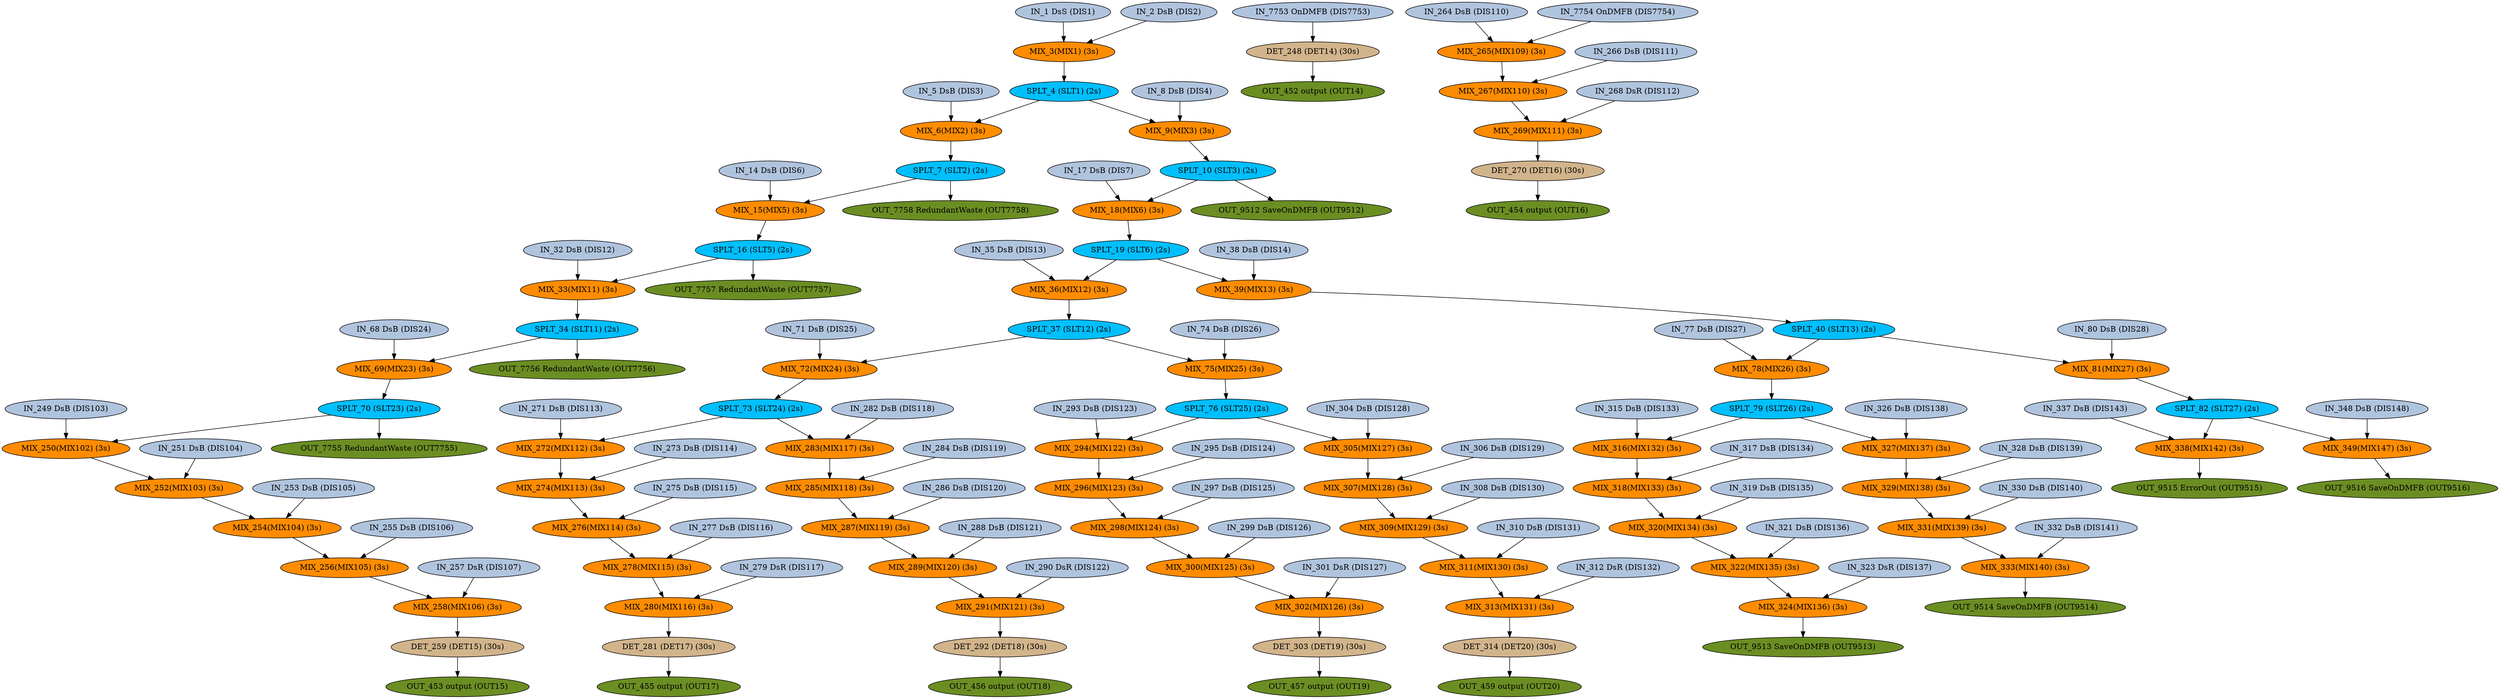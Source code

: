 digraph G {
1 [label = "IN_1 DsS (DIS1)\n" fillcolor=lightsteelblue, style=filled];
1 -> 3;
2 [label = "IN_2 DsB (DIS2)\n" fillcolor=lightsteelblue, style=filled];
2 -> 3;
3 [label = "MIX_3(MIX1) (3s)\n" fillcolor=darkorange, style=filled];
3 -> 4;
4 [label = "SPLT_4 (SLT1) (2s)\n" fillcolor=deepskyblue, style=filled];
4 -> 6;
4 -> 9;
5 [label = "IN_5 DsB (DIS3)\n" fillcolor=lightsteelblue, style=filled];
5 -> 6;
6 [label = "MIX_6(MIX2) (3s)\n" fillcolor=darkorange, style=filled];
6 -> 7;
7 [label = "SPLT_7 (SLT2) (2s)\n" fillcolor=deepskyblue, style=filled];
7 -> 15;
7 -> 7758;
8 [label = "IN_8 DsB (DIS4)\n" fillcolor=lightsteelblue, style=filled];
8 -> 9;
9 [label = "MIX_9(MIX3) (3s)\n" fillcolor=darkorange, style=filled];
9 -> 10;
10 [label = "SPLT_10 (SLT3) (2s)\n" fillcolor=deepskyblue, style=filled];
10 -> 18;
10 -> 9512;
14 [label = "IN_14 DsB (DIS6)\n" fillcolor=lightsteelblue, style=filled];
14 -> 15;
15 [label = "MIX_15(MIX5) (3s)\n" fillcolor=darkorange, style=filled];
15 -> 16;
16 [label = "SPLT_16 (SLT5) (2s)\n" fillcolor=deepskyblue, style=filled];
16 -> 33;
16 -> 7757;
17 [label = "IN_17 DsB (DIS7)\n" fillcolor=lightsteelblue, style=filled];
17 -> 18;
18 [label = "MIX_18(MIX6) (3s)\n" fillcolor=darkorange, style=filled];
18 -> 19;
19 [label = "SPLT_19 (SLT6) (2s)\n" fillcolor=deepskyblue, style=filled];
19 -> 36;
19 -> 39;
32 [label = "IN_32 DsB (DIS12)\n" fillcolor=lightsteelblue, style=filled];
32 -> 33;
33 [label = "MIX_33(MIX11) (3s)\n" fillcolor=darkorange, style=filled];
33 -> 34;
34 [label = "SPLT_34 (SLT11) (2s)\n" fillcolor=deepskyblue, style=filled];
34 -> 69;
34 -> 7756;
35 [label = "IN_35 DsB (DIS13)\n" fillcolor=lightsteelblue, style=filled];
35 -> 36;
36 [label = "MIX_36(MIX12) (3s)\n" fillcolor=darkorange, style=filled];
36 -> 37;
37 [label = "SPLT_37 (SLT12) (2s)\n" fillcolor=deepskyblue, style=filled];
37 -> 72;
37 -> 75;
38 [label = "IN_38 DsB (DIS14)\n" fillcolor=lightsteelblue, style=filled];
38 -> 39;
39 [label = "MIX_39(MIX13) (3s)\n" fillcolor=darkorange, style=filled];
39 -> 40;
40 [label = "SPLT_40 (SLT13) (2s)\n" fillcolor=deepskyblue, style=filled];
40 -> 78;
40 -> 81;
68 [label = "IN_68 DsB (DIS24)\n" fillcolor=lightsteelblue, style=filled];
68 -> 69;
69 [label = "MIX_69(MIX23) (3s)\n" fillcolor=darkorange, style=filled];
69 -> 70;
70 [label = "SPLT_70 (SLT23) (2s)\n" fillcolor=deepskyblue, style=filled];
70 -> 250;
70 -> 7755;
71 [label = "IN_71 DsB (DIS25)\n" fillcolor=lightsteelblue, style=filled];
71 -> 72;
72 [label = "MIX_72(MIX24) (3s)\n" fillcolor=darkorange, style=filled];
72 -> 73;
73 [label = "SPLT_73 (SLT24) (2s)\n" fillcolor=deepskyblue, style=filled];
73 -> 272;
73 -> 283;
74 [label = "IN_74 DsB (DIS26)\n" fillcolor=lightsteelblue, style=filled];
74 -> 75;
75 [label = "MIX_75(MIX25) (3s)\n" fillcolor=darkorange, style=filled];
75 -> 76;
76 [label = "SPLT_76 (SLT25) (2s)\n" fillcolor=deepskyblue, style=filled];
76 -> 294;
76 -> 305;
77 [label = "IN_77 DsB (DIS27)\n" fillcolor=lightsteelblue, style=filled];
77 -> 78;
78 [label = "MIX_78(MIX26) (3s)\n" fillcolor=darkorange, style=filled];
78 -> 79;
79 [label = "SPLT_79 (SLT26) (2s)\n" fillcolor=deepskyblue, style=filled];
79 -> 316;
79 -> 327;
80 [label = "IN_80 DsB (DIS28)\n" fillcolor=lightsteelblue, style=filled];
80 -> 81;
81 [label = "MIX_81(MIX27) (3s)\n" fillcolor=darkorange, style=filled];
81 -> 82;
82 [label = "SPLT_82 (SLT27) (2s)\n" fillcolor=deepskyblue, style=filled];
82 -> 338;
82 -> 349;
248 [label = "DET_248 (DET14) (30s)\n" fillcolor=tan, style=filled];
248 -> 452;
249 [label = "IN_249 DsB (DIS103)\n" fillcolor=lightsteelblue, style=filled];
249 -> 250;
250 [label = "MIX_250(MIX102) (3s)\n" fillcolor=darkorange, style=filled];
250 -> 252;
251 [label = "IN_251 DsB (DIS104)\n" fillcolor=lightsteelblue, style=filled];
251 -> 252;
252 [label = "MIX_252(MIX103) (3s)\n" fillcolor=darkorange, style=filled];
252 -> 254;
253 [label = "IN_253 DsB (DIS105)\n" fillcolor=lightsteelblue, style=filled];
253 -> 254;
254 [label = "MIX_254(MIX104) (3s)\n" fillcolor=darkorange, style=filled];
254 -> 256;
255 [label = "IN_255 DsB (DIS106)\n" fillcolor=lightsteelblue, style=filled];
255 -> 256;
256 [label = "MIX_256(MIX105) (3s)\n" fillcolor=darkorange, style=filled];
256 -> 258;
257 [label = "IN_257 DsR (DIS107)\n" fillcolor=lightsteelblue, style=filled];
257 -> 258;
258 [label = "MIX_258(MIX106) (3s)\n" fillcolor=darkorange, style=filled];
258 -> 259;
259 [label = "DET_259 (DET15) (30s)\n" fillcolor=tan, style=filled];
259 -> 453;
264 [label = "IN_264 DsB (DIS110)\n" fillcolor=lightsteelblue, style=filled];
264 -> 265;
265 [label = "MIX_265(MIX109) (3s)\n" fillcolor=darkorange, style=filled];
265 -> 267;
266 [label = "IN_266 DsB (DIS111)\n" fillcolor=lightsteelblue, style=filled];
266 -> 267;
267 [label = "MIX_267(MIX110) (3s)\n" fillcolor=darkorange, style=filled];
267 -> 269;
268 [label = "IN_268 DsR (DIS112)\n" fillcolor=lightsteelblue, style=filled];
268 -> 269;
269 [label = "MIX_269(MIX111) (3s)\n" fillcolor=darkorange, style=filled];
269 -> 270;
270 [label = "DET_270 (DET16) (30s)\n" fillcolor=tan, style=filled];
270 -> 454;
271 [label = "IN_271 DsB (DIS113)\n" fillcolor=lightsteelblue, style=filled];
271 -> 272;
272 [label = "MIX_272(MIX112) (3s)\n" fillcolor=darkorange, style=filled];
272 -> 274;
273 [label = "IN_273 DsB (DIS114)\n" fillcolor=lightsteelblue, style=filled];
273 -> 274;
274 [label = "MIX_274(MIX113) (3s)\n" fillcolor=darkorange, style=filled];
274 -> 276;
275 [label = "IN_275 DsB (DIS115)\n" fillcolor=lightsteelblue, style=filled];
275 -> 276;
276 [label = "MIX_276(MIX114) (3s)\n" fillcolor=darkorange, style=filled];
276 -> 278;
277 [label = "IN_277 DsB (DIS116)\n" fillcolor=lightsteelblue, style=filled];
277 -> 278;
278 [label = "MIX_278(MIX115) (3s)\n" fillcolor=darkorange, style=filled];
278 -> 280;
279 [label = "IN_279 DsR (DIS117)\n" fillcolor=lightsteelblue, style=filled];
279 -> 280;
280 [label = "MIX_280(MIX116) (3s)\n" fillcolor=darkorange, style=filled];
280 -> 281;
281 [label = "DET_281 (DET17) (30s)\n" fillcolor=tan, style=filled];
281 -> 455;
282 [label = "IN_282 DsB (DIS118)\n" fillcolor=lightsteelblue, style=filled];
282 -> 283;
283 [label = "MIX_283(MIX117) (3s)\n" fillcolor=darkorange, style=filled];
283 -> 285;
284 [label = "IN_284 DsB (DIS119)\n" fillcolor=lightsteelblue, style=filled];
284 -> 285;
285 [label = "MIX_285(MIX118) (3s)\n" fillcolor=darkorange, style=filled];
285 -> 287;
286 [label = "IN_286 DsB (DIS120)\n" fillcolor=lightsteelblue, style=filled];
286 -> 287;
287 [label = "MIX_287(MIX119) (3s)\n" fillcolor=darkorange, style=filled];
287 -> 289;
288 [label = "IN_288 DsB (DIS121)\n" fillcolor=lightsteelblue, style=filled];
288 -> 289;
289 [label = "MIX_289(MIX120) (3s)\n" fillcolor=darkorange, style=filled];
289 -> 291;
290 [label = "IN_290 DsR (DIS122)\n" fillcolor=lightsteelblue, style=filled];
290 -> 291;
291 [label = "MIX_291(MIX121) (3s)\n" fillcolor=darkorange, style=filled];
291 -> 292;
292 [label = "DET_292 (DET18) (30s)\n" fillcolor=tan, style=filled];
292 -> 456;
293 [label = "IN_293 DsB (DIS123)\n" fillcolor=lightsteelblue, style=filled];
293 -> 294;
294 [label = "MIX_294(MIX122) (3s)\n" fillcolor=darkorange, style=filled];
294 -> 296;
295 [label = "IN_295 DsB (DIS124)\n" fillcolor=lightsteelblue, style=filled];
295 -> 296;
296 [label = "MIX_296(MIX123) (3s)\n" fillcolor=darkorange, style=filled];
296 -> 298;
297 [label = "IN_297 DsB (DIS125)\n" fillcolor=lightsteelblue, style=filled];
297 -> 298;
298 [label = "MIX_298(MIX124) (3s)\n" fillcolor=darkorange, style=filled];
298 -> 300;
299 [label = "IN_299 DsB (DIS126)\n" fillcolor=lightsteelblue, style=filled];
299 -> 300;
300 [label = "MIX_300(MIX125) (3s)\n" fillcolor=darkorange, style=filled];
300 -> 302;
301 [label = "IN_301 DsR (DIS127)\n" fillcolor=lightsteelblue, style=filled];
301 -> 302;
302 [label = "MIX_302(MIX126) (3s)\n" fillcolor=darkorange, style=filled];
302 -> 303;
303 [label = "DET_303 (DET19) (30s)\n" fillcolor=tan, style=filled];
303 -> 457;
304 [label = "IN_304 DsB (DIS128)\n" fillcolor=lightsteelblue, style=filled];
304 -> 305;
305 [label = "MIX_305(MIX127) (3s)\n" fillcolor=darkorange, style=filled];
305 -> 307;
306 [label = "IN_306 DsB (DIS129)\n" fillcolor=lightsteelblue, style=filled];
306 -> 307;
307 [label = "MIX_307(MIX128) (3s)\n" fillcolor=darkorange, style=filled];
307 -> 309;
308 [label = "IN_308 DsB (DIS130)\n" fillcolor=lightsteelblue, style=filled];
308 -> 309;
309 [label = "MIX_309(MIX129) (3s)\n" fillcolor=darkorange, style=filled];
309 -> 311;
310 [label = "IN_310 DsB (DIS131)\n" fillcolor=lightsteelblue, style=filled];
310 -> 311;
311 [label = "MIX_311(MIX130) (3s)\n" fillcolor=darkorange, style=filled];
311 -> 313;
312 [label = "IN_312 DsR (DIS132)\n" fillcolor=lightsteelblue, style=filled];
312 -> 313;
313 [label = "MIX_313(MIX131) (3s)\n" fillcolor=darkorange, style=filled];
313 -> 314;
314 [label = "DET_314 (DET20) (30s)\n" fillcolor=tan, style=filled];
314 -> 459;
315 [label = "IN_315 DsB (DIS133)\n" fillcolor=lightsteelblue, style=filled];
315 -> 316;
316 [label = "MIX_316(MIX132) (3s)\n" fillcolor=darkorange, style=filled];
316 -> 318;
317 [label = "IN_317 DsB (DIS134)\n" fillcolor=lightsteelblue, style=filled];
317 -> 318;
318 [label = "MIX_318(MIX133) (3s)\n" fillcolor=darkorange, style=filled];
318 -> 320;
319 [label = "IN_319 DsB (DIS135)\n" fillcolor=lightsteelblue, style=filled];
319 -> 320;
320 [label = "MIX_320(MIX134) (3s)\n" fillcolor=darkorange, style=filled];
320 -> 322;
321 [label = "IN_321 DsB (DIS136)\n" fillcolor=lightsteelblue, style=filled];
321 -> 322;
322 [label = "MIX_322(MIX135) (3s)\n" fillcolor=darkorange, style=filled];
322 -> 324;
323 [label = "IN_323 DsR (DIS137)\n" fillcolor=lightsteelblue, style=filled];
323 -> 324;
324 [label = "MIX_324(MIX136) (3s)\n" fillcolor=darkorange, style=filled];
324 -> 9513;
326 [label = "IN_326 DsB (DIS138)\n" fillcolor=lightsteelblue, style=filled];
326 -> 327;
327 [label = "MIX_327(MIX137) (3s)\n" fillcolor=darkorange, style=filled];
327 -> 329;
328 [label = "IN_328 DsB (DIS139)\n" fillcolor=lightsteelblue, style=filled];
328 -> 329;
329 [label = "MIX_329(MIX138) (3s)\n" fillcolor=darkorange, style=filled];
329 -> 331;
330 [label = "IN_330 DsB (DIS140)\n" fillcolor=lightsteelblue, style=filled];
330 -> 331;
331 [label = "MIX_331(MIX139) (3s)\n" fillcolor=darkorange, style=filled];
331 -> 333;
332 [label = "IN_332 DsB (DIS141)\n" fillcolor=lightsteelblue, style=filled];
332 -> 333;
333 [label = "MIX_333(MIX140) (3s)\n" fillcolor=darkorange, style=filled];
333 -> 9514;
337 [label = "IN_337 DsB (DIS143)\n" fillcolor=lightsteelblue, style=filled];
337 -> 338;
338 [label = "MIX_338(MIX142) (3s)\n" fillcolor=darkorange, style=filled];
338 -> 9515;
348 [label = "IN_348 DsB (DIS148)\n" fillcolor=lightsteelblue, style=filled];
348 -> 349;
349 [label = "MIX_349(MIX147) (3s)\n" fillcolor=darkorange, style=filled];
349 -> 9516;
452 [label = "OUT_452 output (OUT14)\n" fillcolor=olivedrab, style=filled];
453 [label = "OUT_453 output (OUT15)\n" fillcolor=olivedrab, style=filled];
454 [label = "OUT_454 output (OUT16)\n" fillcolor=olivedrab, style=filled];
455 [label = "OUT_455 output (OUT17)\n" fillcolor=olivedrab, style=filled];
456 [label = "OUT_456 output (OUT18)\n" fillcolor=olivedrab, style=filled];
457 [label = "OUT_457 output (OUT19)\n" fillcolor=olivedrab, style=filled];
459 [label = "OUT_459 output (OUT20)\n" fillcolor=olivedrab, style=filled];
7753 [label = "IN_7753 OnDMFB (DIS7753)\n" fillcolor=lightsteelblue, style=filled];
7753 -> 248;
7754 [label = "IN_7754 OnDMFB (DIS7754)\n" fillcolor=lightsteelblue, style=filled];
7754 -> 265;
7755 [label = "OUT_7755 RedundantWaste (OUT7755)\n" fillcolor=olivedrab, style=filled];
7756 [label = "OUT_7756 RedundantWaste (OUT7756)\n" fillcolor=olivedrab, style=filled];
7757 [label = "OUT_7757 RedundantWaste (OUT7757)\n" fillcolor=olivedrab, style=filled];
7758 [label = "OUT_7758 RedundantWaste (OUT7758)\n" fillcolor=olivedrab, style=filled];
9512 [label = "OUT_9512 SaveOnDMFB (OUT9512)\n" fillcolor=olivedrab, style=filled];
9513 [label = "OUT_9513 SaveOnDMFB (OUT9513)\n" fillcolor=olivedrab, style=filled];
9514 [label = "OUT_9514 SaveOnDMFB (OUT9514)\n" fillcolor=olivedrab, style=filled];
9515 [label = "OUT_9515 ErrorOut (OUT9515)\n" fillcolor=olivedrab, style=filled];
9516 [label = "OUT_9516 SaveOnDMFB (OUT9516)\n" fillcolor=olivedrab, style=filled];
}
